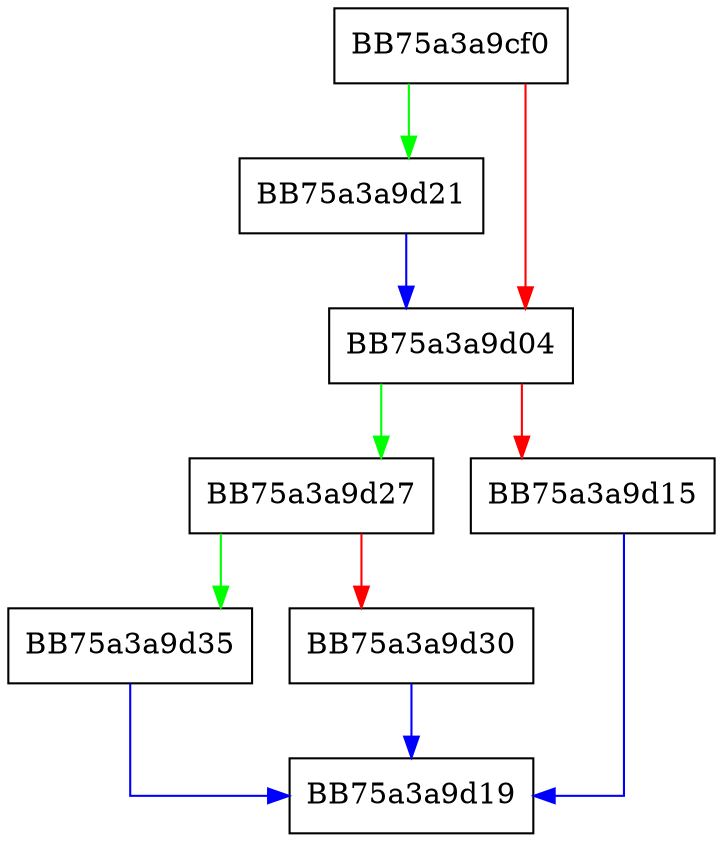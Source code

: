 digraph _Lrotate {
  node [shape="box"];
  graph [splines=ortho];
  BB75a3a9cf0 -> BB75a3a9d21 [color="green"];
  BB75a3a9cf0 -> BB75a3a9d04 [color="red"];
  BB75a3a9d04 -> BB75a3a9d27 [color="green"];
  BB75a3a9d04 -> BB75a3a9d15 [color="red"];
  BB75a3a9d15 -> BB75a3a9d19 [color="blue"];
  BB75a3a9d21 -> BB75a3a9d04 [color="blue"];
  BB75a3a9d27 -> BB75a3a9d35 [color="green"];
  BB75a3a9d27 -> BB75a3a9d30 [color="red"];
  BB75a3a9d30 -> BB75a3a9d19 [color="blue"];
  BB75a3a9d35 -> BB75a3a9d19 [color="blue"];
}